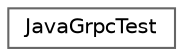 digraph "Graphical Class Hierarchy"
{
 // LATEX_PDF_SIZE
  bgcolor="transparent";
  edge [fontname=Helvetica,fontsize=10,labelfontname=Helvetica,labelfontsize=10];
  node [fontname=Helvetica,fontsize=10,shape=box,height=0.2,width=0.4];
  rankdir="LR";
  Node0 [id="Node000000",label="JavaGrpcTest",height=0.2,width=0.4,color="grey40", fillcolor="white", style="filled",URL="$classJavaGrpcTest.html",tooltip=" "];
}
